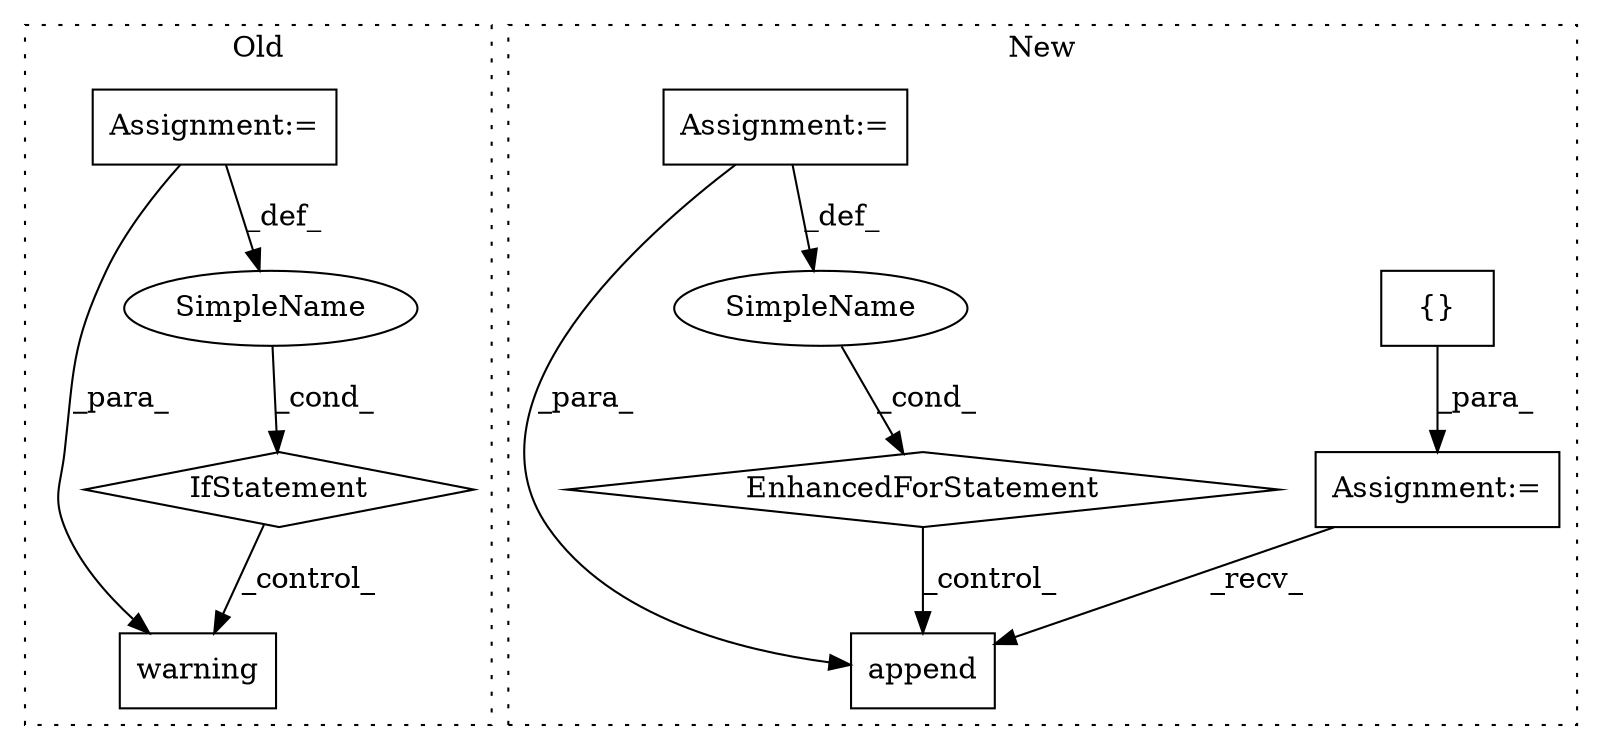 digraph G {
subgraph cluster0 {
1 [label="warning" a="32" s="2846,2858" l="8,1" shape="box"];
3 [label="IfStatement" a="25" s="2772,2821" l="4,2" shape="diamond"];
4 [label="SimpleName" a="42" s="" l="" shape="ellipse"];
7 [label="Assignment:=" a="7" s="2544,2665" l="65,2" shape="box"];
label = "Old";
style="dotted";
}
subgraph cluster1 {
2 [label="append" a="32" s="2436,2452" l="7,1" shape="box"];
5 [label="Assignment:=" a="7" s="2210" l="1" shape="box"];
6 [label="{}" a="4" s="2220" l="2" shape="box"];
8 [label="Assignment:=" a="7" s="2234,2371" l="65,2" shape="box"];
9 [label="EnhancedForStatement" a="70" s="2234,2371" l="65,2" shape="diamond"];
10 [label="SimpleName" a="42" s="2335" l="1" shape="ellipse"];
label = "New";
style="dotted";
}
3 -> 1 [label="_control_"];
4 -> 3 [label="_cond_"];
5 -> 2 [label="_recv_"];
6 -> 5 [label="_para_"];
7 -> 4 [label="_def_"];
7 -> 1 [label="_para_"];
8 -> 2 [label="_para_"];
8 -> 10 [label="_def_"];
9 -> 2 [label="_control_"];
10 -> 9 [label="_cond_"];
}